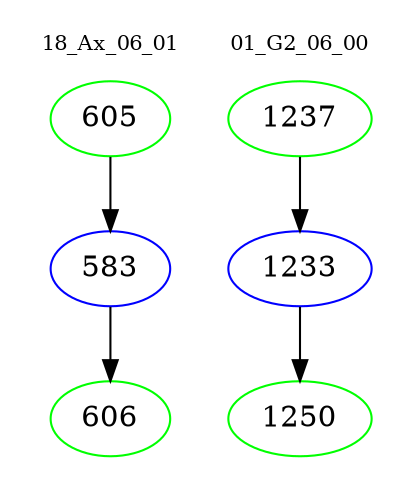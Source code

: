 digraph{
subgraph cluster_0 {
color = white
label = "18_Ax_06_01";
fontsize=10;
T0_605 [label="605", color="green"]
T0_605 -> T0_583 [color="black"]
T0_583 [label="583", color="blue"]
T0_583 -> T0_606 [color="black"]
T0_606 [label="606", color="green"]
}
subgraph cluster_1 {
color = white
label = "01_G2_06_00";
fontsize=10;
T1_1237 [label="1237", color="green"]
T1_1237 -> T1_1233 [color="black"]
T1_1233 [label="1233", color="blue"]
T1_1233 -> T1_1250 [color="black"]
T1_1250 [label="1250", color="green"]
}
}
